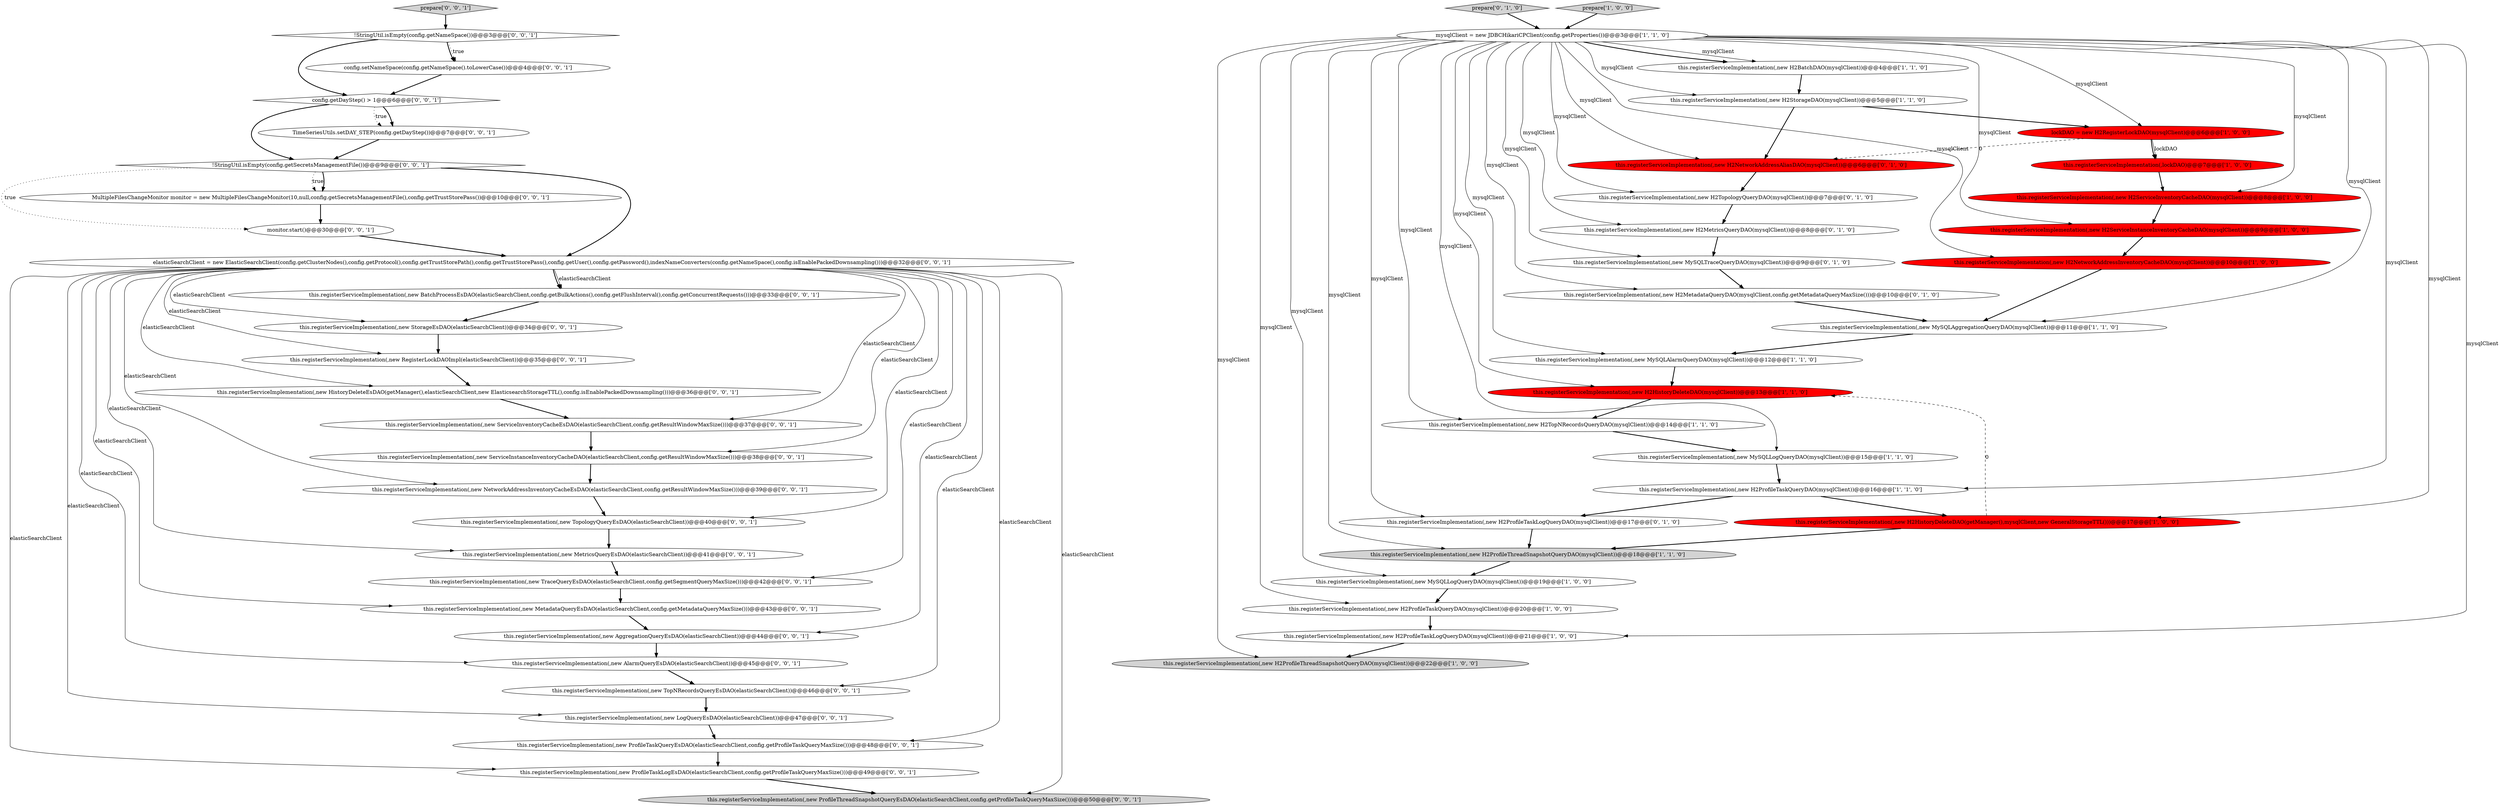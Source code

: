 digraph {
52 [style = filled, label = "this.registerServiceImplementation(,new ServiceInventoryCacheEsDAO(elasticSearchClient,config.getResultWindowMaxSize()))@@@37@@@['0', '0', '1']", fillcolor = white, shape = ellipse image = "AAA0AAABBB3BBB"];
15 [style = filled, label = "lockDAO = new H2RegisterLockDAO(mysqlClient)@@@6@@@['1', '0', '0']", fillcolor = red, shape = ellipse image = "AAA1AAABBB1BBB"];
51 [style = filled, label = "this.registerServiceImplementation(,new LogQueryEsDAO(elasticSearchClient))@@@47@@@['0', '0', '1']", fillcolor = white, shape = ellipse image = "AAA0AAABBB3BBB"];
18 [style = filled, label = "this.registerServiceImplementation(,new H2ProfileThreadSnapshotQueryDAO(mysqlClient))@@@22@@@['1', '0', '0']", fillcolor = lightgray, shape = ellipse image = "AAA0AAABBB1BBB"];
23 [style = filled, label = "prepare['0', '1', '0']", fillcolor = lightgray, shape = diamond image = "AAA0AAABBB2BBB"];
30 [style = filled, label = "this.registerServiceImplementation(,new BatchProcessEsDAO(elasticSearchClient,config.getBulkActions(),config.getFlushInterval(),config.getConcurrentRequests()))@@@33@@@['0', '0', '1']", fillcolor = white, shape = ellipse image = "AAA0AAABBB3BBB"];
25 [style = filled, label = "this.registerServiceImplementation(,new H2NetworkAddressAliasDAO(mysqlClient))@@@6@@@['0', '1', '0']", fillcolor = red, shape = ellipse image = "AAA1AAABBB2BBB"];
53 [style = filled, label = "this.registerServiceImplementation(,new RegisterLockDAOImpl(elasticSearchClient))@@@35@@@['0', '0', '1']", fillcolor = white, shape = ellipse image = "AAA0AAABBB3BBB"];
0 [style = filled, label = "this.registerServiceImplementation(,new H2ProfileThreadSnapshotQueryDAO(mysqlClient))@@@18@@@['1', '1', '0']", fillcolor = lightgray, shape = ellipse image = "AAA0AAABBB1BBB"];
26 [style = filled, label = "this.registerServiceImplementation(,new H2MetricsQueryDAO(mysqlClient))@@@8@@@['0', '1', '0']", fillcolor = white, shape = ellipse image = "AAA0AAABBB2BBB"];
11 [style = filled, label = "this.registerServiceImplementation(,new H2HistoryDeleteDAO(mysqlClient))@@@13@@@['1', '1', '0']", fillcolor = red, shape = ellipse image = "AAA1AAABBB1BBB"];
12 [style = filled, label = "prepare['1', '0', '0']", fillcolor = lightgray, shape = diamond image = "AAA0AAABBB1BBB"];
29 [style = filled, label = "!StringUtil.isEmpty(config.getSecretsManagementFile())@@@9@@@['0', '0', '1']", fillcolor = white, shape = diamond image = "AAA0AAABBB3BBB"];
43 [style = filled, label = "MultipleFilesChangeMonitor monitor = new MultipleFilesChangeMonitor(10,null,config.getSecretsManagementFile(),config.getTrustStorePass())@@@10@@@['0', '0', '1']", fillcolor = white, shape = ellipse image = "AAA0AAABBB3BBB"];
35 [style = filled, label = "this.registerServiceImplementation(,new ServiceInstanceInventoryCacheDAO(elasticSearchClient,config.getResultWindowMaxSize()))@@@38@@@['0', '0', '1']", fillcolor = white, shape = ellipse image = "AAA0AAABBB3BBB"];
39 [style = filled, label = "this.registerServiceImplementation(,new TopNRecordsQueryEsDAO(elasticSearchClient))@@@46@@@['0', '0', '1']", fillcolor = white, shape = ellipse image = "AAA0AAABBB3BBB"];
5 [style = filled, label = "this.registerServiceImplementation(,new H2HistoryDeleteDAO(getManager(),mysqlClient,new GeneralStorageTTL()))@@@17@@@['1', '0', '0']", fillcolor = red, shape = ellipse image = "AAA1AAABBB1BBB"];
7 [style = filled, label = "this.registerServiceImplementation(,new H2StorageDAO(mysqlClient))@@@5@@@['1', '1', '0']", fillcolor = white, shape = ellipse image = "AAA0AAABBB1BBB"];
9 [style = filled, label = "this.registerServiceImplementation(,new MySQLLogQueryDAO(mysqlClient))@@@19@@@['1', '0', '0']", fillcolor = white, shape = ellipse image = "AAA0AAABBB1BBB"];
21 [style = filled, label = "this.registerServiceImplementation(,new MySQLTraceQueryDAO(mysqlClient))@@@9@@@['0', '1', '0']", fillcolor = white, shape = ellipse image = "AAA0AAABBB2BBB"];
45 [style = filled, label = "this.registerServiceImplementation(,new MetadataQueryEsDAO(elasticSearchClient,config.getMetadataQueryMaxSize()))@@@43@@@['0', '0', '1']", fillcolor = white, shape = ellipse image = "AAA0AAABBB3BBB"];
46 [style = filled, label = "this.registerServiceImplementation(,new ProfileTaskQueryEsDAO(elasticSearchClient,config.getProfileTaskQueryMaxSize()))@@@48@@@['0', '0', '1']", fillcolor = white, shape = ellipse image = "AAA0AAABBB3BBB"];
54 [style = filled, label = "this.registerServiceImplementation(,new NetworkAddressInventoryCacheEsDAO(elasticSearchClient,config.getResultWindowMaxSize()))@@@39@@@['0', '0', '1']", fillcolor = white, shape = ellipse image = "AAA0AAABBB3BBB"];
13 [style = filled, label = "this.registerServiceImplementation(,new H2BatchDAO(mysqlClient))@@@4@@@['1', '1', '0']", fillcolor = white, shape = ellipse image = "AAA0AAABBB1BBB"];
41 [style = filled, label = "!StringUtil.isEmpty(config.getNameSpace())@@@3@@@['0', '0', '1']", fillcolor = white, shape = diamond image = "AAA0AAABBB3BBB"];
17 [style = filled, label = "this.registerServiceImplementation(,new MySQLAggregationQueryDAO(mysqlClient))@@@11@@@['1', '1', '0']", fillcolor = white, shape = ellipse image = "AAA0AAABBB1BBB"];
31 [style = filled, label = "monitor.start()@@@30@@@['0', '0', '1']", fillcolor = white, shape = ellipse image = "AAA0AAABBB3BBB"];
33 [style = filled, label = "this.registerServiceImplementation(,new TraceQueryEsDAO(elasticSearchClient,config.getSegmentQueryMaxSize()))@@@42@@@['0', '0', '1']", fillcolor = white, shape = ellipse image = "AAA0AAABBB3BBB"];
42 [style = filled, label = "this.registerServiceImplementation(,new AggregationQueryEsDAO(elasticSearchClient))@@@44@@@['0', '0', '1']", fillcolor = white, shape = ellipse image = "AAA0AAABBB3BBB"];
36 [style = filled, label = "this.registerServiceImplementation(,new TopologyQueryEsDAO(elasticSearchClient))@@@40@@@['0', '0', '1']", fillcolor = white, shape = ellipse image = "AAA0AAABBB3BBB"];
8 [style = filled, label = "this.registerServiceImplementation(,new H2TopNRecordsQueryDAO(mysqlClient))@@@14@@@['1', '1', '0']", fillcolor = white, shape = ellipse image = "AAA0AAABBB1BBB"];
40 [style = filled, label = "elasticSearchClient = new ElasticSearchClient(config.getClusterNodes(),config.getProtocol(),config.getTrustStorePath(),config.getTrustStorePass(),config.getUser(),config.getPassword(),indexNameConverters(config.getNameSpace(),config.isEnablePackedDownsampling()))@@@32@@@['0', '0', '1']", fillcolor = white, shape = ellipse image = "AAA0AAABBB3BBB"];
16 [style = filled, label = "this.registerServiceImplementation(,new MySQLLogQueryDAO(mysqlClient))@@@15@@@['1', '1', '0']", fillcolor = white, shape = ellipse image = "AAA0AAABBB1BBB"];
1 [style = filled, label = "this.registerServiceImplementation(,new H2ServiceInstanceInventoryCacheDAO(mysqlClient))@@@9@@@['1', '0', '0']", fillcolor = red, shape = ellipse image = "AAA1AAABBB1BBB"];
50 [style = filled, label = "config.getDayStep() > 1@@@6@@@['0', '0', '1']", fillcolor = white, shape = diamond image = "AAA0AAABBB3BBB"];
10 [style = filled, label = "this.registerServiceImplementation(,new MySQLAlarmQueryDAO(mysqlClient))@@@12@@@['1', '1', '0']", fillcolor = white, shape = ellipse image = "AAA0AAABBB1BBB"];
22 [style = filled, label = "this.registerServiceImplementation(,new H2TopologyQueryDAO(mysqlClient))@@@7@@@['0', '1', '0']", fillcolor = white, shape = ellipse image = "AAA0AAABBB2BBB"];
44 [style = filled, label = "this.registerServiceImplementation(,new ProfileTaskLogEsDAO(elasticSearchClient,config.getProfileTaskQueryMaxSize()))@@@49@@@['0', '0', '1']", fillcolor = white, shape = ellipse image = "AAA0AAABBB3BBB"];
49 [style = filled, label = "this.registerServiceImplementation(,new HistoryDeleteEsDAO(getManager(),elasticSearchClient,new ElasticsearchStorageTTL(),config.isEnablePackedDownsampling()))@@@36@@@['0', '0', '1']", fillcolor = white, shape = ellipse image = "AAA0AAABBB3BBB"];
27 [style = filled, label = "this.registerServiceImplementation(,new H2ProfileTaskLogQueryDAO(mysqlClient))@@@17@@@['0', '1', '0']", fillcolor = white, shape = ellipse image = "AAA0AAABBB2BBB"];
47 [style = filled, label = "this.registerServiceImplementation(,new MetricsQueryEsDAO(elasticSearchClient))@@@41@@@['0', '0', '1']", fillcolor = white, shape = ellipse image = "AAA0AAABBB3BBB"];
28 [style = filled, label = "prepare['0', '0', '1']", fillcolor = lightgray, shape = diamond image = "AAA0AAABBB3BBB"];
19 [style = filled, label = "this.registerServiceImplementation(,lockDAO)@@@7@@@['1', '0', '0']", fillcolor = red, shape = ellipse image = "AAA1AAABBB1BBB"];
2 [style = filled, label = "this.registerServiceImplementation(,new H2ProfileTaskQueryDAO(mysqlClient))@@@20@@@['1', '0', '0']", fillcolor = white, shape = ellipse image = "AAA0AAABBB1BBB"];
20 [style = filled, label = "this.registerServiceImplementation(,new H2ProfileTaskQueryDAO(mysqlClient))@@@16@@@['1', '1', '0']", fillcolor = white, shape = ellipse image = "AAA0AAABBB1BBB"];
24 [style = filled, label = "this.registerServiceImplementation(,new H2MetadataQueryDAO(mysqlClient,config.getMetadataQueryMaxSize()))@@@10@@@['0', '1', '0']", fillcolor = white, shape = ellipse image = "AAA0AAABBB2BBB"];
3 [style = filled, label = "this.registerServiceImplementation(,new H2NetworkAddressInventoryCacheDAO(mysqlClient))@@@10@@@['1', '0', '0']", fillcolor = red, shape = ellipse image = "AAA1AAABBB1BBB"];
37 [style = filled, label = "this.registerServiceImplementation(,new AlarmQueryEsDAO(elasticSearchClient))@@@45@@@['0', '0', '1']", fillcolor = white, shape = ellipse image = "AAA0AAABBB3BBB"];
32 [style = filled, label = "this.registerServiceImplementation(,new StorageEsDAO(elasticSearchClient))@@@34@@@['0', '0', '1']", fillcolor = white, shape = ellipse image = "AAA0AAABBB3BBB"];
48 [style = filled, label = "this.registerServiceImplementation(,new ProfileThreadSnapshotQueryEsDAO(elasticSearchClient,config.getProfileTaskQueryMaxSize()))@@@50@@@['0', '0', '1']", fillcolor = lightgray, shape = ellipse image = "AAA0AAABBB3BBB"];
34 [style = filled, label = "config.setNameSpace(config.getNameSpace().toLowerCase())@@@4@@@['0', '0', '1']", fillcolor = white, shape = ellipse image = "AAA0AAABBB3BBB"];
6 [style = filled, label = "mysqlClient = new JDBCHikariCPClient(config.getProperties())@@@3@@@['1', '1', '0']", fillcolor = white, shape = ellipse image = "AAA0AAABBB1BBB"];
4 [style = filled, label = "this.registerServiceImplementation(,new H2ProfileTaskLogQueryDAO(mysqlClient))@@@21@@@['1', '0', '0']", fillcolor = white, shape = ellipse image = "AAA0AAABBB1BBB"];
14 [style = filled, label = "this.registerServiceImplementation(,new H2ServiceInventoryCacheDAO(mysqlClient))@@@8@@@['1', '0', '0']", fillcolor = red, shape = ellipse image = "AAA1AAABBB1BBB"];
38 [style = filled, label = "TimeSeriesUtils.setDAY_STEP(config.getDayStep())@@@7@@@['0', '0', '1']", fillcolor = white, shape = ellipse image = "AAA0AAABBB3BBB"];
32->53 [style = bold, label=""];
8->16 [style = bold, label=""];
29->43 [style = dotted, label="true"];
40->44 [style = solid, label="elasticSearchClient"];
6->18 [style = solid, label="mysqlClient"];
25->22 [style = bold, label=""];
40->42 [style = solid, label="elasticSearchClient"];
21->24 [style = bold, label=""];
34->50 [style = bold, label=""];
47->33 [style = bold, label=""];
6->4 [style = solid, label="mysqlClient"];
20->27 [style = bold, label=""];
15->25 [style = dashed, label="0"];
5->0 [style = bold, label=""];
39->51 [style = bold, label=""];
5->11 [style = dashed, label="0"];
24->17 [style = bold, label=""];
45->42 [style = bold, label=""];
29->43 [style = bold, label=""];
31->40 [style = bold, label=""];
33->45 [style = bold, label=""];
40->49 [style = solid, label="elasticSearchClient"];
6->2 [style = solid, label="mysqlClient"];
52->35 [style = bold, label=""];
10->11 [style = bold, label=""];
50->29 [style = bold, label=""];
35->54 [style = bold, label=""];
27->0 [style = bold, label=""];
9->2 [style = bold, label=""];
40->53 [style = solid, label="elasticSearchClient"];
40->39 [style = solid, label="elasticSearchClient"];
4->18 [style = bold, label=""];
6->15 [style = solid, label="mysqlClient"];
6->22 [style = solid, label="mysqlClient"];
2->4 [style = bold, label=""];
15->19 [style = solid, label="lockDAO"];
40->47 [style = solid, label="elasticSearchClient"];
6->8 [style = solid, label="mysqlClient"];
40->46 [style = solid, label="elasticSearchClient"];
11->8 [style = bold, label=""];
29->40 [style = bold, label=""];
40->52 [style = solid, label="elasticSearchClient"];
16->20 [style = bold, label=""];
41->50 [style = bold, label=""];
46->44 [style = bold, label=""];
6->0 [style = solid, label="mysqlClient"];
17->10 [style = bold, label=""];
22->26 [style = bold, label=""];
42->37 [style = bold, label=""];
6->20 [style = solid, label="mysqlClient"];
6->5 [style = solid, label="mysqlClient"];
1->3 [style = bold, label=""];
30->32 [style = bold, label=""];
6->1 [style = solid, label="mysqlClient"];
15->19 [style = bold, label=""];
40->36 [style = solid, label="elasticSearchClient"];
6->10 [style = solid, label="mysqlClient"];
28->41 [style = bold, label=""];
6->25 [style = solid, label="mysqlClient"];
26->21 [style = bold, label=""];
6->16 [style = solid, label="mysqlClient"];
41->34 [style = dotted, label="true"];
19->14 [style = bold, label=""];
6->7 [style = solid, label="mysqlClient"];
6->21 [style = solid, label="mysqlClient"];
54->36 [style = bold, label=""];
6->13 [style = solid, label="mysqlClient"];
6->13 [style = bold, label=""];
6->24 [style = solid, label="mysqlClient"];
23->6 [style = bold, label=""];
6->27 [style = solid, label="mysqlClient"];
7->15 [style = bold, label=""];
3->17 [style = bold, label=""];
40->30 [style = bold, label=""];
41->34 [style = bold, label=""];
37->39 [style = bold, label=""];
43->31 [style = bold, label=""];
40->35 [style = solid, label="elasticSearchClient"];
40->54 [style = solid, label="elasticSearchClient"];
0->9 [style = bold, label=""];
36->47 [style = bold, label=""];
40->51 [style = solid, label="elasticSearchClient"];
6->11 [style = solid, label="mysqlClient"];
40->30 [style = solid, label="elasticSearchClient"];
40->32 [style = solid, label="elasticSearchClient"];
40->33 [style = solid, label="elasticSearchClient"];
40->48 [style = solid, label="elasticSearchClient"];
38->29 [style = bold, label=""];
6->3 [style = solid, label="mysqlClient"];
12->6 [style = bold, label=""];
6->14 [style = solid, label="mysqlClient"];
51->46 [style = bold, label=""];
40->45 [style = solid, label="elasticSearchClient"];
14->1 [style = bold, label=""];
20->5 [style = bold, label=""];
53->49 [style = bold, label=""];
50->38 [style = bold, label=""];
40->37 [style = solid, label="elasticSearchClient"];
49->52 [style = bold, label=""];
13->7 [style = bold, label=""];
44->48 [style = bold, label=""];
50->38 [style = dotted, label="true"];
6->26 [style = solid, label="mysqlClient"];
7->25 [style = bold, label=""];
6->17 [style = solid, label="mysqlClient"];
6->9 [style = solid, label="mysqlClient"];
29->31 [style = dotted, label="true"];
}
